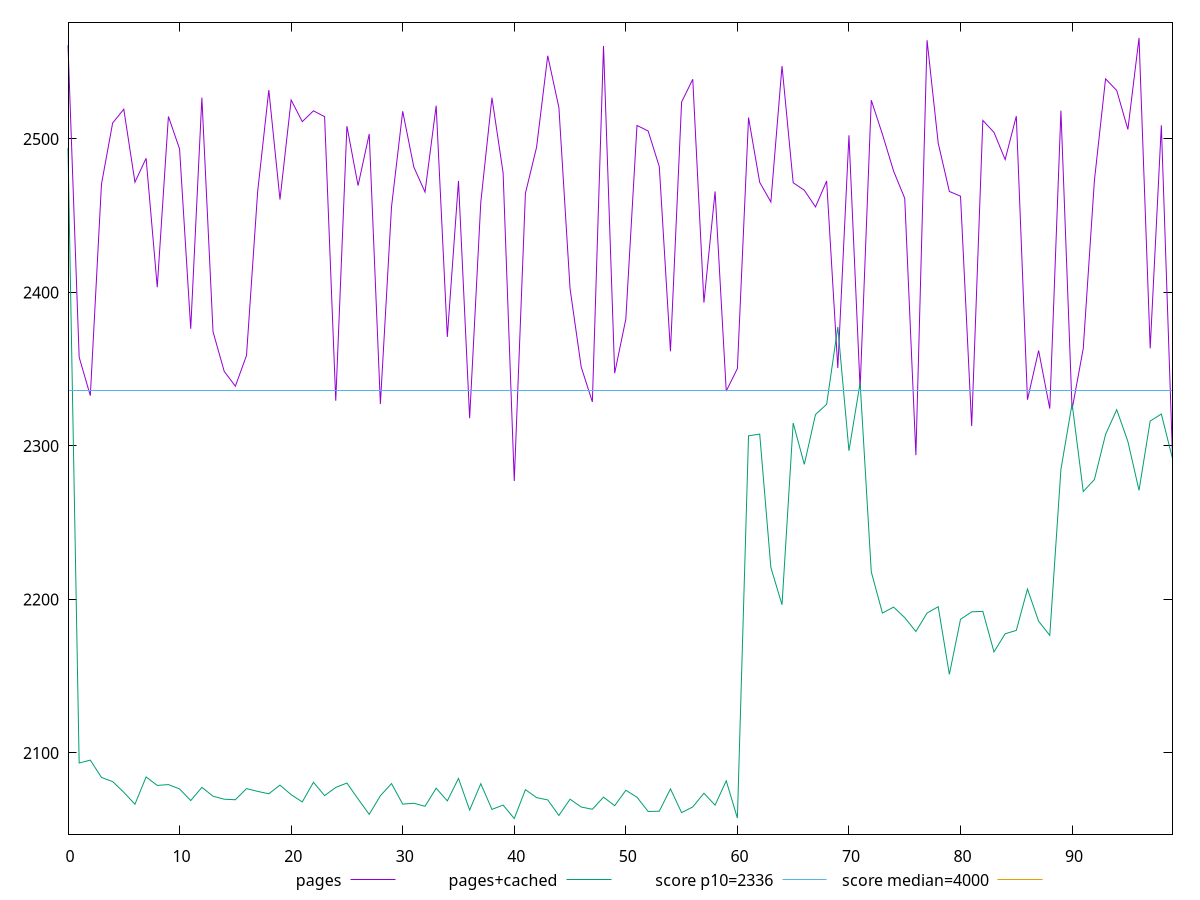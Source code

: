 reset

$pages <<EOF
0 2561.134499999999
1 2357.80475
2 2332.7209999999995
3 2470.5
4 2510.3255
5 2519.3235000000004
6 2471.7980000000002
7 2487.3575
8 2403.4235000000003
9 2514.6045000000004
10 2493.446000000001
11 2376.3194999999996
12 2526.853
13 2374.3725
14 2348.5885
15 2338.8755
16 2358.923
17 2465.68325
18 2531.8089999999997
19 2460.4735
20 2525.335
21 2511.2426
22 2518.2675
23 2514.45335
24 2329.432
25 2508.2850000000003
26 2469.5815000000002
27 2503.1885
28 2327.3419999999996
29 2455.90115
30 2517.974
31 2481.599
32 2465.36755
33 2521.617
34 2371.0009999999997
35 2472.58935
36 2318.025
37 2458.7245000000003
38 2526.809
39 2477.8645
40 2277.1490000000003
41 2464.53785
42 2494.5789999999997
43 2554.1440000000002
44 2520.4564999999993
45 2402.4719999999998
46 2351.3990000000003
47 2328.673
48 2560.5294999999996
49 2347.3729999999996
50 2382.6225
51 2508.7360000000003
52 2505.1337
53 2481.9125
54 2361.6211
55 2524.01165
56 2538.8485
57 2393.331
58 2465.7742499999995
59 2335.7045500000004
60 2350.431
61 2513.8428000000004
62 2471.6849
63 2458.9170000000004
64 2547.4615000000003
65 2471.4404999999997
66 2466.5235000000002
67 2455.6775
68 2472.568
69 2350.7225
70 2502.334
71 2337.3723499999996
72 2525.1985
73 2503.0160000000005
74 2479.0436
75 2461.26
76 2293.9700000000003
77 2564.275
78 2497.219
79 2465.7450000000003
80 2462.6884500000006
81 2312.9210000000003
82 2512.04315
83 2504.2425000000003
84 2486.5215
85 2514.8054
86 2330.0865000000003
87 2362.135
88 2324.3014
89 2518.3830000000003
90 2323.8054999999995
91 2363.4527499999995
92 2472.81
93 2539.1125
94 2531.5357999999997
95 2506.1620000000003
96 2565.7765
97 2363.4857
98 2508.8459999999995
99 2293.2365
EOF

$pagesCached <<EOF
0 2494.1005
1 2093.4475
2 2095.323
3 2084.0204999999996
4 2081.3419999999996
5 2074.3790000000004
6 2066.58
7 2084.3504999999996
8 2078.8503
9 2079.3864000000003
10 2076.5460000000003
11 2068.9615000000003
12 2077.5913500000006
13 2071.8049999999994
14 2069.8690000000006
15 2069.5006000000003
16 2076.7660000000005
17 2074.9565000000002
18 2073.3972999999996
19 2079.0265
20 2072.8334999999997
21 2068.07175
22 2080.8745
23 2072.2065000000002
24 2077.5305
25 2080.3959999999997
26 2070.001
27 2059.9965
28 2072.124
29 2080.0275
30 2066.6735
31 2067.2125
32 2065.249
33 2077.0164999999997
34 2068.7745
35 2083.40245
36 2062.8125
37 2079.9505
38 2063.214
39 2066.041
40 2057.28075
41 2076.0895
42 2070.8975
43 2069.4030000000002
44 2059.2870000000003
45 2069.8528499999998
46 2064.7804499999997
47 2063.3019999999997
48 2071.2
49 2065.6413000000002
50 2075.6825000000003
51 2071.1475499999997
52 2061.883
53 2062.0370000000003
54 2076.5899999999997
55 2061.1185
56 2064.831
57 2073.7465
58 2065.9946
59 2081.848
60 2057.5654999999997
61 2306.6
62 2307.689
63 2220.8225999999995
64 2196.5119500000005
65 2314.883
66 2287.9791000000005
67 2320.416
68 2327.1425
69 2377.467
70 2296.8099999999995
71 2341.1400000000003
72 2218.0005
73 2191.1165
74 2195.005
75 2188.1355000000003
76 2179.1045000000004
77 2191.1274999999996
78 2195.2690000000002
79 2151.1672500000004
80 2187.063
81 2191.9304999999995
82 2192.2
83 2165.8151499999994
84 2177.6305
85 2179.8194999999996
86 2206.7805
87 2185.7924999999996
88 2176.569
89 2284.7670499999995
90 2327.5119999999997
91 2270.2780000000002
92 2278.099
93 2307.4525000000003
94 2323.6059999999998
95 2302.92655
96 2271.04745
97 2316.192
98 2320.7954999999997
99 2291.7445000000002
EOF

set key outside below
set xrange [0:99]
set yrange [2047.110835:2575.946415]
set trange [2047.110835:2575.946415]
set terminal svg size 640, 520 enhanced background rgb 'white'
set output "report_00018_2021-02-10T15-25-16.877Z/first-contentful-paint/comparison/line/0_vs_1.svg"

plot $pages title "pages" with line, \
     $pagesCached title "pages+cached" with line, \
     2336 title "score p10=2336", \
     4000 title "score median=4000"

reset
